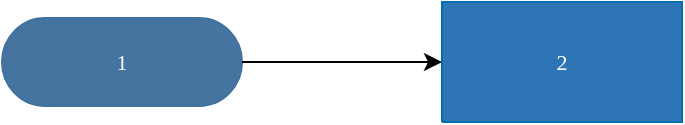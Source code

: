 <mxfile version="26.0.9">
  <diagram name="Page-1" id="B__hm27EWNlAQW7TylQT">
    <mxGraphModel dx="1434" dy="836" grid="1" gridSize="10" guides="1" tooltips="1" connect="1" arrows="1" fold="1" page="1" pageScale="1" pageWidth="850" pageHeight="1100" math="0" shadow="0">
      <root>
        <mxCell id="0" />
        <mxCell id="1" parent="0" />
        <UserObject label="&lt;div&gt;&lt;font style=&quot;font-family: Calibri; color: rgb(254, 255, 255); direction: ltr; letter-spacing: 0px; line-height: 120%; opacity: 1;&quot;&gt;&lt;font&gt;1&lt;/font&gt;&lt;br&gt;&lt;/font&gt;&lt;/div&gt;" tags="Flowchart" id="node-1">
          <mxCell style="verticalAlign=middle;align=center;overflow=width;vsdxID=19661;fillColor=#44749f;gradientColor=none;shape=stencil(tVLLDsIgEPwajhgEn+da/2NjaUtEaBa09e8FqbHatBfjbXZndjcDQ0Tmamgk4cx5tGfZqsLXRBwI58rUEpUPiIiciKy0KCu0V1OkuoGojOhib3FDl+aW28V+Fac4u/cdxp71Mcm1MgP5ji/YZk4OeAocjrdjr18n+fTCF0+hU46i9eCVNR+cBqwkDadoqaHqTyXKtVI2g/aMl7H1n5xMv+RfvATw/tNSaZ0iMeS/MxBaKT8ifwA=);strokeColor=#41719c;spacingTop=-1;spacingBottom=-1;spacingLeft=-1;spacingRight=-1;points=[[0.5,1,0],[0.5,0,0],[0,0.5,0],[1,0.5,0]];labelBackgroundColor=none;rounded=0;html=1;whiteSpace=wrap;fontFamily=Helvetica;fontSize=11;fontColor=#ffffff;" vertex="1" parent="1">
            <mxGeometry x="160" y="320" width="120" height="44" as="geometry" />
          </mxCell>
        </UserObject>
        <UserObject label="&lt;div style=&quot;&quot;&gt;&lt;font style=&quot;font-family: Calibri; color: rgb(254, 255, 255); direction: ltr; letter-spacing: 0px; line-height: 120%; opacity: 1;&quot;&gt;&lt;font style=&quot;font-size: 11px;&quot;&gt;2&lt;/font&gt;&lt;br&gt;&lt;/font&gt;&lt;/div&gt;" tags="Flowchart" id="node-2">
          <mxCell style="verticalAlign=middle;align=center;overflow=width;vsdxID=19701;fillColor=#2E75B5;shape=stencil(nZBLDoAgDERP0z3SIyjew0SURgSD+Lu9kMZoXLhwN9O+tukAlrNpJg1SzDH4QW/URgNYgZTkjA4UkwJUgGXng+6DX1zLfmoymdXo17xh5zmRJ6Q42BWCfc2oJfdAr+Yv+AP9Cb7OJ3H/2JG1HNGz/84klThPVCc=);strokeColor=#006EAF;spacingTop=-1;spacingBottom=-1;spacingLeft=-1;spacingRight=-1;points=[[0,0.5,0],[1,0.5,0],[0.5,1,0],[0.5,0,0]];labelBackgroundColor=none;rounded=0;html=1;whiteSpace=wrap;fontFamily=Helvetica;fontSize=12;fontColor=#ffffff;" vertex="1" parent="1">
            <mxGeometry x="380" y="312" width="120" height="60" as="geometry" />
          </mxCell>
        </UserObject>
        <mxCell id="edge-1" style="edgeStyle=orthogonalEdgeStyle;rounded=0;orthogonalLoop=1;jettySize=auto;html=1;entryX=0;entryY=0.5;entryDx=0;entryDy=0;entryPerimeter=0;" edge="1" parent="1" source="node-1" target="node-2">
          <mxGeometry relative="1" as="geometry" />
        </mxCell>
      </root>
    </mxGraphModel>
  </diagram>
</mxfile>
